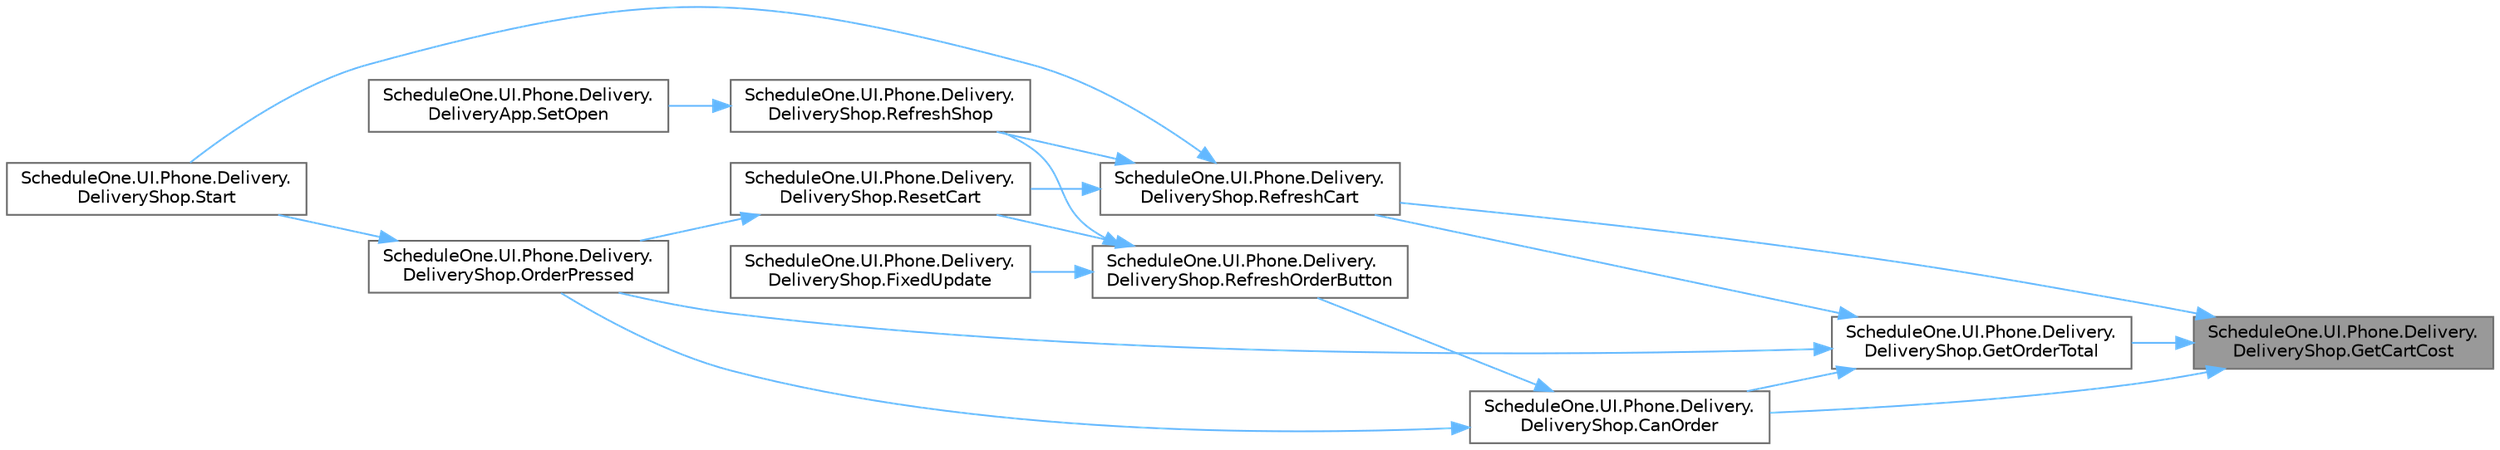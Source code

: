 digraph "ScheduleOne.UI.Phone.Delivery.DeliveryShop.GetCartCost"
{
 // LATEX_PDF_SIZE
  bgcolor="transparent";
  edge [fontname=Helvetica,fontsize=10,labelfontname=Helvetica,labelfontsize=10];
  node [fontname=Helvetica,fontsize=10,shape=box,height=0.2,width=0.4];
  rankdir="RL";
  Node1 [id="Node000001",label="ScheduleOne.UI.Phone.Delivery.\lDeliveryShop.GetCartCost",height=0.2,width=0.4,color="gray40", fillcolor="grey60", style="filled", fontcolor="black",tooltip=" "];
  Node1 -> Node2 [id="edge1_Node000001_Node000002",dir="back",color="steelblue1",style="solid",tooltip=" "];
  Node2 [id="Node000002",label="ScheduleOne.UI.Phone.Delivery.\lDeliveryShop.CanOrder",height=0.2,width=0.4,color="grey40", fillcolor="white", style="filled",URL="$class_schedule_one_1_1_u_i_1_1_phone_1_1_delivery_1_1_delivery_shop.html#aa47d411c55e1387b8fc425b484610447",tooltip=" "];
  Node2 -> Node3 [id="edge2_Node000002_Node000003",dir="back",color="steelblue1",style="solid",tooltip=" "];
  Node3 [id="Node000003",label="ScheduleOne.UI.Phone.Delivery.\lDeliveryShop.OrderPressed",height=0.2,width=0.4,color="grey40", fillcolor="white", style="filled",URL="$class_schedule_one_1_1_u_i_1_1_phone_1_1_delivery_1_1_delivery_shop.html#a9e4abf13b1eda5882ab0a6ee41b991a5",tooltip=" "];
  Node3 -> Node4 [id="edge3_Node000003_Node000004",dir="back",color="steelblue1",style="solid",tooltip=" "];
  Node4 [id="Node000004",label="ScheduleOne.UI.Phone.Delivery.\lDeliveryShop.Start",height=0.2,width=0.4,color="grey40", fillcolor="white", style="filled",URL="$class_schedule_one_1_1_u_i_1_1_phone_1_1_delivery_1_1_delivery_shop.html#a628f044badcd40dc7306819ae4faa89a",tooltip=" "];
  Node2 -> Node5 [id="edge4_Node000002_Node000005",dir="back",color="steelblue1",style="solid",tooltip=" "];
  Node5 [id="Node000005",label="ScheduleOne.UI.Phone.Delivery.\lDeliveryShop.RefreshOrderButton",height=0.2,width=0.4,color="grey40", fillcolor="white", style="filled",URL="$class_schedule_one_1_1_u_i_1_1_phone_1_1_delivery_1_1_delivery_shop.html#af54fea7f5d5b528088b13039de724a18",tooltip=" "];
  Node5 -> Node6 [id="edge5_Node000005_Node000006",dir="back",color="steelblue1",style="solid",tooltip=" "];
  Node6 [id="Node000006",label="ScheduleOne.UI.Phone.Delivery.\lDeliveryShop.FixedUpdate",height=0.2,width=0.4,color="grey40", fillcolor="white", style="filled",URL="$class_schedule_one_1_1_u_i_1_1_phone_1_1_delivery_1_1_delivery_shop.html#ac67a584b8cffccd2d4d52722055c41fb",tooltip=" "];
  Node5 -> Node7 [id="edge6_Node000005_Node000007",dir="back",color="steelblue1",style="solid",tooltip=" "];
  Node7 [id="Node000007",label="ScheduleOne.UI.Phone.Delivery.\lDeliveryShop.RefreshShop",height=0.2,width=0.4,color="grey40", fillcolor="white", style="filled",URL="$class_schedule_one_1_1_u_i_1_1_phone_1_1_delivery_1_1_delivery_shop.html#a58a9b61478cc298c8f6df5327d577f86",tooltip=" "];
  Node7 -> Node8 [id="edge7_Node000007_Node000008",dir="back",color="steelblue1",style="solid",tooltip=" "];
  Node8 [id="Node000008",label="ScheduleOne.UI.Phone.Delivery.\lDeliveryApp.SetOpen",height=0.2,width=0.4,color="grey40", fillcolor="white", style="filled",URL="$class_schedule_one_1_1_u_i_1_1_phone_1_1_delivery_1_1_delivery_app.html#a614d09f546bc1781298e74078610eae2",tooltip=" "];
  Node5 -> Node9 [id="edge8_Node000005_Node000009",dir="back",color="steelblue1",style="solid",tooltip=" "];
  Node9 [id="Node000009",label="ScheduleOne.UI.Phone.Delivery.\lDeliveryShop.ResetCart",height=0.2,width=0.4,color="grey40", fillcolor="white", style="filled",URL="$class_schedule_one_1_1_u_i_1_1_phone_1_1_delivery_1_1_delivery_shop.html#a6dc58ac5c3975b4d90b6d96675de897a",tooltip=" "];
  Node9 -> Node3 [id="edge9_Node000009_Node000003",dir="back",color="steelblue1",style="solid",tooltip=" "];
  Node1 -> Node10 [id="edge10_Node000001_Node000010",dir="back",color="steelblue1",style="solid",tooltip=" "];
  Node10 [id="Node000010",label="ScheduleOne.UI.Phone.Delivery.\lDeliveryShop.GetOrderTotal",height=0.2,width=0.4,color="grey40", fillcolor="white", style="filled",URL="$class_schedule_one_1_1_u_i_1_1_phone_1_1_delivery_1_1_delivery_shop.html#a0a1258b11a528ac902fc16e4642663e6",tooltip=" "];
  Node10 -> Node2 [id="edge11_Node000010_Node000002",dir="back",color="steelblue1",style="solid",tooltip=" "];
  Node10 -> Node3 [id="edge12_Node000010_Node000003",dir="back",color="steelblue1",style="solid",tooltip=" "];
  Node10 -> Node11 [id="edge13_Node000010_Node000011",dir="back",color="steelblue1",style="solid",tooltip=" "];
  Node11 [id="Node000011",label="ScheduleOne.UI.Phone.Delivery.\lDeliveryShop.RefreshCart",height=0.2,width=0.4,color="grey40", fillcolor="white", style="filled",URL="$class_schedule_one_1_1_u_i_1_1_phone_1_1_delivery_1_1_delivery_shop.html#ab815aebd8a2094afda539e437c8a0c23",tooltip=" "];
  Node11 -> Node7 [id="edge14_Node000011_Node000007",dir="back",color="steelblue1",style="solid",tooltip=" "];
  Node11 -> Node9 [id="edge15_Node000011_Node000009",dir="back",color="steelblue1",style="solid",tooltip=" "];
  Node11 -> Node4 [id="edge16_Node000011_Node000004",dir="back",color="steelblue1",style="solid",tooltip=" "];
  Node1 -> Node11 [id="edge17_Node000001_Node000011",dir="back",color="steelblue1",style="solid",tooltip=" "];
}
